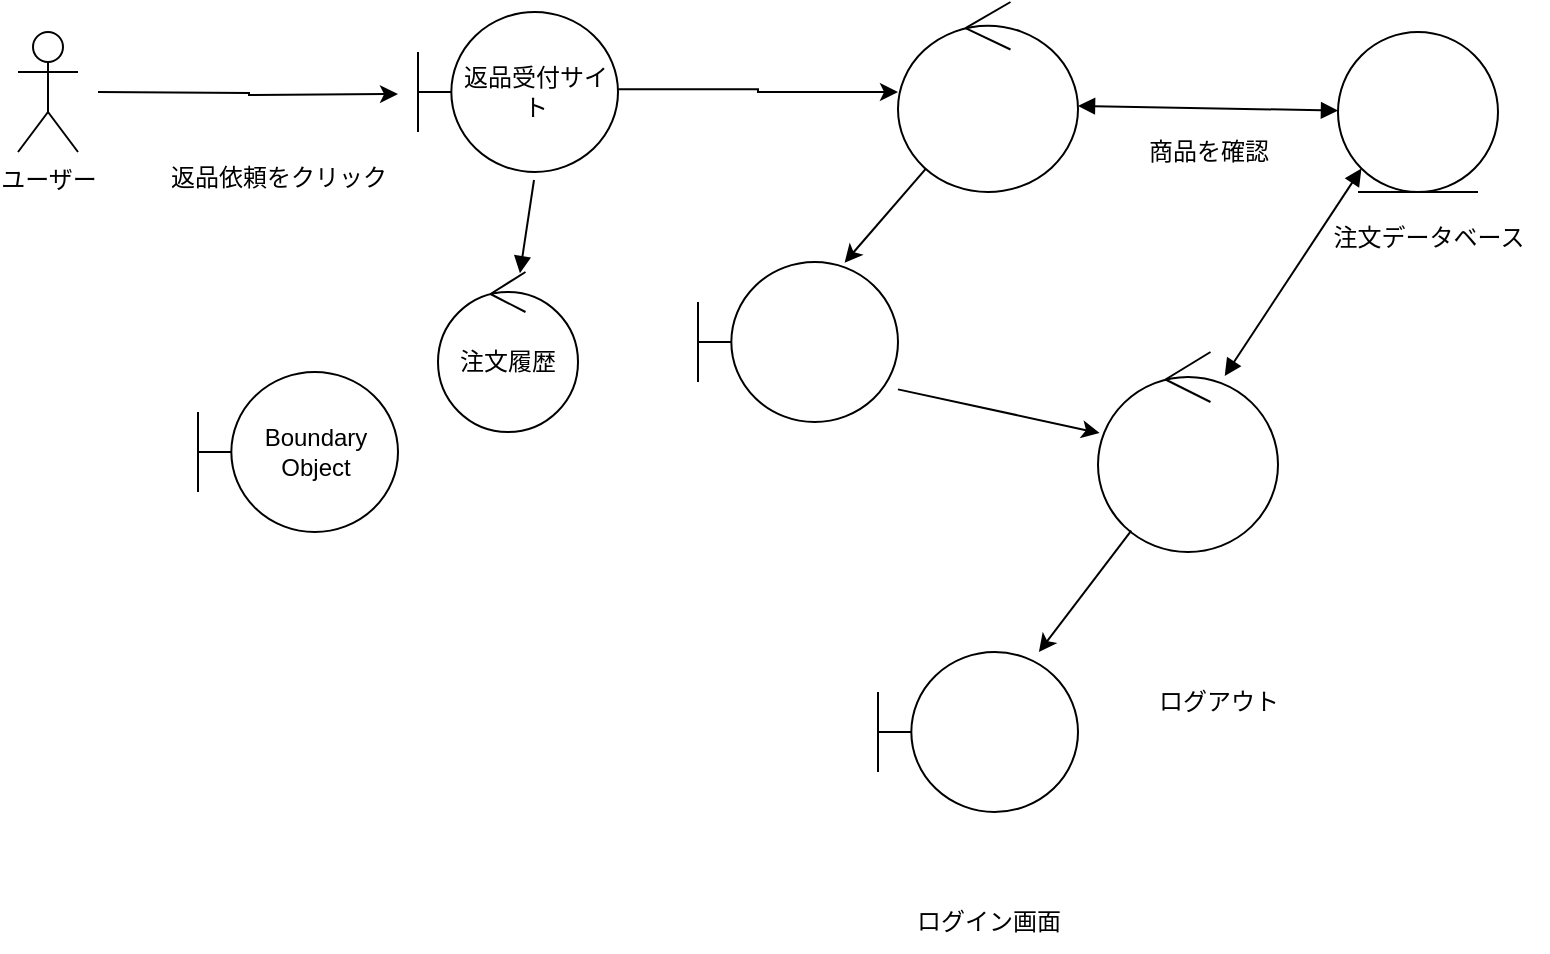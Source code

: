 <mxfile>
    <diagram name="analysis_04_logout" id="0">
        <mxGraphModel dx="732" dy="323" grid="1" gridSize="10" guides="1" tooltips="1" connect="1" arrows="1" fold="1" page="1" pageScale="1" pageWidth="827" pageHeight="1169" math="0" shadow="0">
            <root>
                <mxCell id="0"/>
                <mxCell id="1" parent="0"/>
                <mxCell id="e2" style="edgeStyle=orthogonalEdgeStyle;rounded=0;orthogonalLoop=1;html=1;entryX=0;entryY=0.474;entryDx=0;entryDy=0;entryPerimeter=0;exitX=0.983;exitY=0.483;exitDx=0;exitDy=0;exitPerimeter=0;" parent="1" source="4" target="6" edge="1">
                    <mxGeometry relative="1" as="geometry">
                        <mxPoint x="400" y="60" as="sourcePoint"/>
                        <mxPoint x="460" y="60" as="targetPoint"/>
                    </mxGeometry>
                </mxCell>
                <mxCell id="2" value="ユーザー" style="shape=umlActor;verticalLabelPosition=bottom;verticalAlign=top;html=1;" parent="1" vertex="1">
                    <mxGeometry x="60" y="30" width="30" height="60" as="geometry"/>
                </mxCell>
                <mxCell id="4" value="&lt;span style=&quot;color: rgb(0, 0, 0); text-wrap-mode: nowrap;&quot;&gt;返品受付サイト&lt;/span&gt;" style="shape=umlBoundary;whiteSpace=wrap;html=1;" parent="1" vertex="1">
                    <mxGeometry x="260" y="20" width="100" height="80" as="geometry"/>
                </mxCell>
                <mxCell id="12" style="edgeStyle=none;html=1;entryX=0.733;entryY=0.004;entryDx=0;entryDy=0;entryPerimeter=0;" parent="1" source="6" target="13" edge="1">
                    <mxGeometry relative="1" as="geometry">
                        <mxPoint x="470" y="170" as="targetPoint"/>
                    </mxGeometry>
                </mxCell>
                <mxCell id="6" value="" style="ellipse;shape=umlControl;whiteSpace=wrap;html=1;" parent="1" vertex="1">
                    <mxGeometry x="500" y="15" width="90" height="95" as="geometry"/>
                </mxCell>
                <mxCell id="8" value="" style="endArrow=block;startArrow=block;endFill=1;startFill=1;html=1;exitX=1;exitY=0.547;exitDx=0;exitDy=0;exitPerimeter=0;" parent="1" source="6" target="9" edge="1">
                    <mxGeometry width="160" relative="1" as="geometry">
                        <mxPoint x="540" y="180" as="sourcePoint"/>
                        <mxPoint x="820" y="100" as="targetPoint"/>
                    </mxGeometry>
                </mxCell>
                <mxCell id="9" value="" style="ellipse;shape=umlEntity;whiteSpace=wrap;html=1;" parent="1" vertex="1">
                    <mxGeometry x="720" y="30" width="80" height="80" as="geometry"/>
                </mxCell>
                <mxCell id="13" value="" style="shape=umlBoundary;whiteSpace=wrap;html=1;" parent="1" vertex="1">
                    <mxGeometry x="400" y="145" width="100" height="80" as="geometry"/>
                </mxCell>
                <mxCell id="21" style="edgeStyle=orthogonalEdgeStyle;rounded=0;orthogonalLoop=1;html=1;" parent="1" edge="1">
                    <mxGeometry relative="1" as="geometry">
                        <mxPoint x="100" y="60" as="sourcePoint"/>
                        <mxPoint x="250" y="61" as="targetPoint"/>
                    </mxGeometry>
                </mxCell>
                <mxCell id="22" value="" style="ellipse;shape=umlControl;whiteSpace=wrap;html=1;" parent="1" vertex="1">
                    <mxGeometry x="600" y="190" width="90" height="100" as="geometry"/>
                </mxCell>
                <mxCell id="24" style="edgeStyle=none;html=1;exitX=1;exitY=0.796;exitDx=0;exitDy=0;exitPerimeter=0;" parent="1" source="13" target="22" edge="1">
                    <mxGeometry relative="1" as="geometry">
                        <mxPoint x="480" y="180" as="targetPoint"/>
                        <mxPoint x="528" y="111" as="sourcePoint"/>
                    </mxGeometry>
                </mxCell>
                <mxCell id="25" value="ログアウト" style="text;html=1;align=center;verticalAlign=middle;resizable=0;points=[];autosize=1;strokeColor=none;fillColor=none;" parent="1" vertex="1">
                    <mxGeometry x="620" y="350" width="80" height="30" as="geometry"/>
                </mxCell>
                <mxCell id="26" value="" style="endArrow=block;startArrow=block;endFill=1;startFill=1;html=1;exitX=0.704;exitY=0.12;exitDx=0;exitDy=0;exitPerimeter=0;entryX=0;entryY=1;entryDx=0;entryDy=0;" parent="1" source="22" target="9" edge="1">
                    <mxGeometry width="160" relative="1" as="geometry">
                        <mxPoint x="600" y="77" as="sourcePoint"/>
                        <mxPoint x="810" y="160" as="targetPoint"/>
                        <Array as="points"/>
                    </mxGeometry>
                </mxCell>
                <mxCell id="28" style="edgeStyle=none;html=1;exitX=0.185;exitY=0.893;exitDx=0;exitDy=0;exitPerimeter=0;" parent="1" source="22" target="33" edge="1">
                    <mxGeometry relative="1" as="geometry">
                        <mxPoint x="545.34" y="420" as="targetPoint"/>
                        <mxPoint x="500" y="254" as="sourcePoint"/>
                    </mxGeometry>
                </mxCell>
                <mxCell id="31" value="ログイン画面" style="text;html=1;align=center;verticalAlign=middle;resizable=0;points=[];autosize=1;strokeColor=none;fillColor=none;" parent="1" vertex="1">
                    <mxGeometry x="495" y="460" width="100" height="30" as="geometry"/>
                </mxCell>
                <mxCell id="33" value="" style="shape=umlBoundary;whiteSpace=wrap;html=1;" parent="1" vertex="1">
                    <mxGeometry x="490" y="340" width="100" height="80" as="geometry"/>
                </mxCell>
                <mxCell id="35" value="注文データベース" style="text;html=1;align=center;verticalAlign=middle;resizable=0;points=[];autosize=1;strokeColor=none;fillColor=none;" parent="1" vertex="1">
                    <mxGeometry x="705" y="118" width="120" height="30" as="geometry"/>
                </mxCell>
                <mxCell id="36" value="返品依頼をクリック" style="text;html=1;align=center;verticalAlign=middle;resizable=0;points=[];autosize=1;strokeColor=none;fillColor=none;" parent="1" vertex="1">
                    <mxGeometry x="125" y="88" width="130" height="30" as="geometry"/>
                </mxCell>
                <mxCell id="37" value="商品を確認" style="text;html=1;align=center;verticalAlign=middle;resizable=0;points=[];autosize=1;strokeColor=none;fillColor=none;" parent="1" vertex="1">
                    <mxGeometry x="615" y="75" width="80" height="30" as="geometry"/>
                </mxCell>
                <mxCell id="39" value="&lt;span style=&quot;color: rgb(0, 0, 0); text-wrap-mode: nowrap;&quot;&gt;注文履歴&lt;/span&gt;" style="ellipse;shape=umlControl;whiteSpace=wrap;html=1;" parent="1" vertex="1">
                    <mxGeometry x="270" y="150" width="70" height="80" as="geometry"/>
                </mxCell>
                <mxCell id="40" value="Boundary Object" style="shape=umlBoundary;whiteSpace=wrap;html=1;" parent="1" vertex="1">
                    <mxGeometry x="150" y="200" width="100" height="80" as="geometry"/>
                </mxCell>
                <mxCell id="42" value="" style="html=1;verticalAlign=bottom;endArrow=block;curved=0;rounded=0;exitX=0.58;exitY=1.05;exitDx=0;exitDy=0;exitPerimeter=0;" parent="1" source="4" target="39" edge="1">
                    <mxGeometry width="80" relative="1" as="geometry">
                        <mxPoint x="350" y="190" as="sourcePoint"/>
                        <mxPoint x="430" y="190" as="targetPoint"/>
                    </mxGeometry>
                </mxCell>
            </root>
        </mxGraphModel>
    </diagram>
</mxfile>